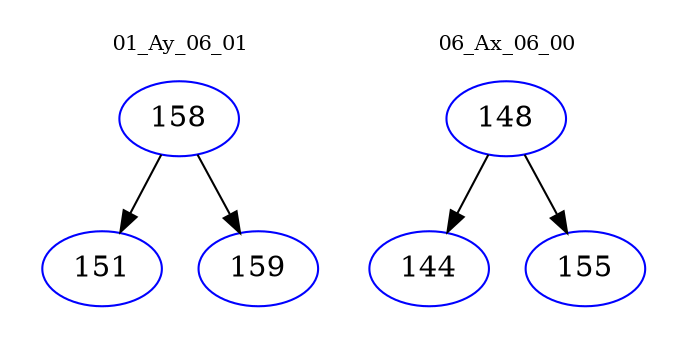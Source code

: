 digraph{
subgraph cluster_0 {
color = white
label = "01_Ay_06_01";
fontsize=10;
T0_158 [label="158", color="blue"]
T0_158 -> T0_151 [color="black"]
T0_151 [label="151", color="blue"]
T0_158 -> T0_159 [color="black"]
T0_159 [label="159", color="blue"]
}
subgraph cluster_1 {
color = white
label = "06_Ax_06_00";
fontsize=10;
T1_148 [label="148", color="blue"]
T1_148 -> T1_144 [color="black"]
T1_144 [label="144", color="blue"]
T1_148 -> T1_155 [color="black"]
T1_155 [label="155", color="blue"]
}
}
